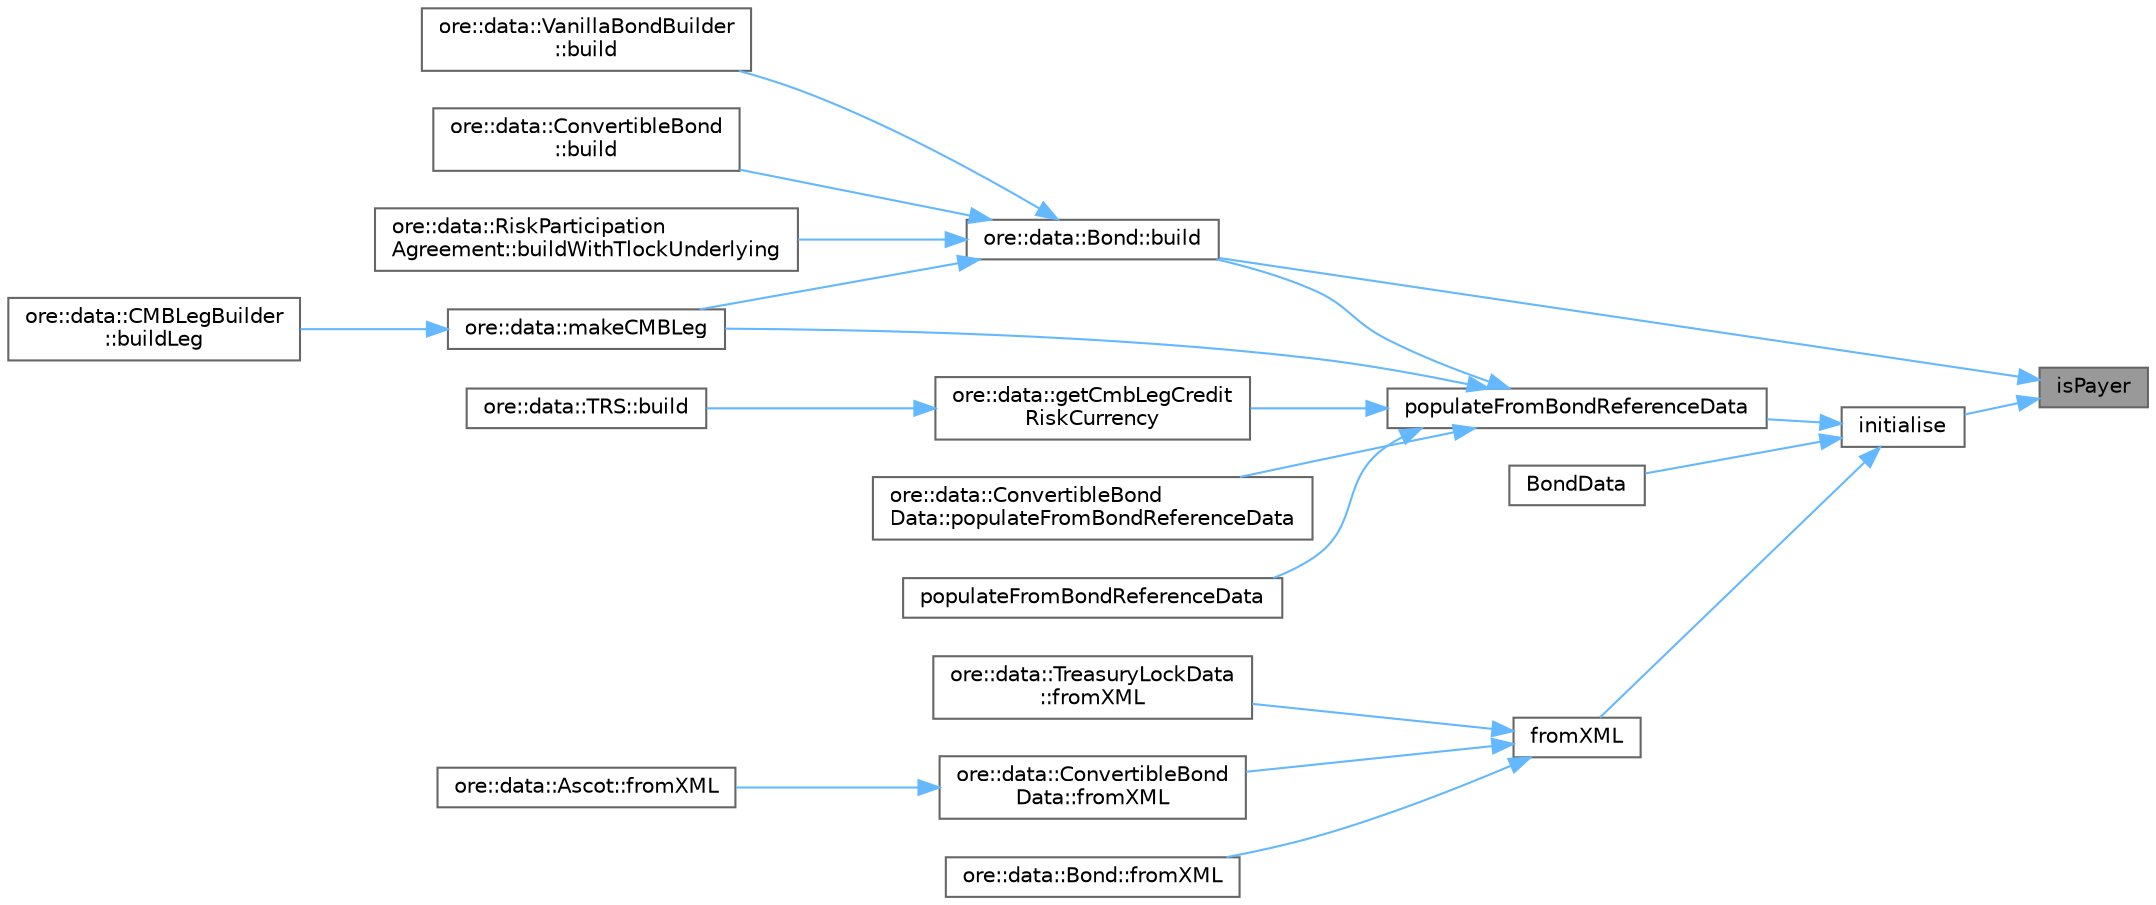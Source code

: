 digraph "isPayer"
{
 // INTERACTIVE_SVG=YES
 // LATEX_PDF_SIZE
  bgcolor="transparent";
  edge [fontname=Helvetica,fontsize=10,labelfontname=Helvetica,labelfontsize=10];
  node [fontname=Helvetica,fontsize=10,shape=box,height=0.2,width=0.4];
  rankdir="RL";
  Node1 [label="isPayer",height=0.2,width=0.4,color="gray40", fillcolor="grey60", style="filled", fontcolor="black",tooltip=" "];
  Node1 -> Node2 [dir="back",color="steelblue1",style="solid"];
  Node2 [label="ore::data::Bond::build",height=0.2,width=0.4,color="grey40", fillcolor="white", style="filled",URL="$classore_1_1data_1_1_bond.html#af7b69d5b18d278257927e32b10a23ee6",tooltip="Trade interface."];
  Node2 -> Node3 [dir="back",color="steelblue1",style="solid"];
  Node3 [label="ore::data::VanillaBondBuilder\l::build",height=0.2,width=0.4,color="grey40", fillcolor="white", style="filled",URL="$structore_1_1data_1_1_vanilla_bond_builder.html#ae1e21501ab505df04314d15d13f876e1",tooltip=" "];
  Node2 -> Node4 [dir="back",color="steelblue1",style="solid"];
  Node4 [label="ore::data::ConvertibleBond\l::build",height=0.2,width=0.4,color="grey40", fillcolor="white", style="filled",URL="$classore_1_1data_1_1_convertible_bond.html#ab1db499ff5e65c59fd2009d62276fdaf",tooltip=" "];
  Node2 -> Node5 [dir="back",color="steelblue1",style="solid"];
  Node5 [label="ore::data::RiskParticipation\lAgreement::buildWithTlockUnderlying",height=0.2,width=0.4,color="grey40", fillcolor="white", style="filled",URL="$classore_1_1data_1_1_risk_participation_agreement.html#a225490c21ddfa2450a67f04007c16f4c",tooltip=" "];
  Node2 -> Node6 [dir="back",color="steelblue1",style="solid"];
  Node6 [label="ore::data::makeCMBLeg",height=0.2,width=0.4,color="grey40", fillcolor="white", style="filled",URL="$namespaceore_1_1data.html#a7e30fb6a46cf70b26b33a0528e47cd6c",tooltip=" "];
  Node6 -> Node7 [dir="back",color="steelblue1",style="solid"];
  Node7 [label="ore::data::CMBLegBuilder\l::buildLeg",height=0.2,width=0.4,color="grey40", fillcolor="white", style="filled",URL="$classore_1_1data_1_1_c_m_b_leg_builder.html#aea285351d9f3458189a9e2d965349d23",tooltip=" "];
  Node1 -> Node8 [dir="back",color="steelblue1",style="solid"];
  Node8 [label="initialise",height=0.2,width=0.4,color="grey40", fillcolor="white", style="filled",URL="$classore_1_1data_1_1_bond_data.html#a18abf8b19283101238a77c9e6865b673",tooltip=" "];
  Node8 -> Node9 [dir="back",color="steelblue1",style="solid"];
  Node9 [label="BondData",height=0.2,width=0.4,color="grey40", fillcolor="white", style="filled",URL="$classore_1_1data_1_1_bond_data.html#a9591043f1a92787188f5af3df6c13e42",tooltip="Constructor for coupon bonds with multiple phases (represented as legs)"];
  Node8 -> Node10 [dir="back",color="steelblue1",style="solid"];
  Node10 [label="fromXML",height=0.2,width=0.4,color="grey40", fillcolor="white", style="filled",URL="$classore_1_1data_1_1_bond_data.html#a7741ae0fc924943de5bfe02928262eb7",tooltip="XMLSerializable interface."];
  Node10 -> Node11 [dir="back",color="steelblue1",style="solid"];
  Node11 [label="ore::data::ConvertibleBond\lData::fromXML",height=0.2,width=0.4,color="grey40", fillcolor="white", style="filled",URL="$classore_1_1data_1_1_convertible_bond_data.html#a510baf06568510646decfeaf1753e526",tooltip=" "];
  Node11 -> Node12 [dir="back",color="steelblue1",style="solid"];
  Node12 [label="ore::data::Ascot::fromXML",height=0.2,width=0.4,color="grey40", fillcolor="white", style="filled",URL="$classore_1_1data_1_1_ascot.html#a7741ae0fc924943de5bfe02928262eb7",tooltip=" "];
  Node10 -> Node13 [dir="back",color="steelblue1",style="solid"];
  Node13 [label="ore::data::Bond::fromXML",height=0.2,width=0.4,color="grey40", fillcolor="white", style="filled",URL="$classore_1_1data_1_1_bond.html#a7741ae0fc924943de5bfe02928262eb7",tooltip="XMLSerializable interface."];
  Node10 -> Node14 [dir="back",color="steelblue1",style="solid"];
  Node14 [label="ore::data::TreasuryLockData\l::fromXML",height=0.2,width=0.4,color="grey40", fillcolor="white", style="filled",URL="$classore_1_1data_1_1_treasury_lock_data.html#a7741ae0fc924943de5bfe02928262eb7",tooltip="XMLSerializable interface."];
  Node8 -> Node15 [dir="back",color="steelblue1",style="solid"];
  Node15 [label="populateFromBondReferenceData",height=0.2,width=0.4,color="grey40", fillcolor="white", style="filled",URL="$classore_1_1data_1_1_bond_data.html#a3fe7607641308a7e92896f33818e2327",tooltip="populate data from reference datum and check data for completeness"];
  Node15 -> Node2 [dir="back",color="steelblue1",style="solid"];
  Node15 -> Node16 [dir="back",color="steelblue1",style="solid"];
  Node16 [label="ore::data::getCmbLegCredit\lRiskCurrency",height=0.2,width=0.4,color="grey40", fillcolor="white", style="filled",URL="$namespaceore_1_1data.html#acee5964eaee5c1e0fc440dc023c64bc1",tooltip=" "];
  Node16 -> Node17 [dir="back",color="steelblue1",style="solid"];
  Node17 [label="ore::data::TRS::build",height=0.2,width=0.4,color="grey40", fillcolor="white", style="filled",URL="$classore_1_1data_1_1_t_r_s.html#af7b69d5b18d278257927e32b10a23ee6",tooltip=" "];
  Node15 -> Node6 [dir="back",color="steelblue1",style="solid"];
  Node15 -> Node18 [dir="back",color="steelblue1",style="solid"];
  Node18 [label="ore::data::ConvertibleBond\lData::populateFromBondReferenceData",height=0.2,width=0.4,color="grey40", fillcolor="white", style="filled",URL="$classore_1_1data_1_1_convertible_bond_data.html#ae4961a109c8bfab891589da5a47a4ecd",tooltip=" "];
  Node15 -> Node19 [dir="back",color="steelblue1",style="solid"];
  Node19 [label="populateFromBondReferenceData",height=0.2,width=0.4,color="grey40", fillcolor="white", style="filled",URL="$classore_1_1data_1_1_bond_data.html#a9f6b854937a27aa5ae3c9b15894d476a",tooltip="look up reference datum in ref data manager and populate, check data for completeness"];
}
